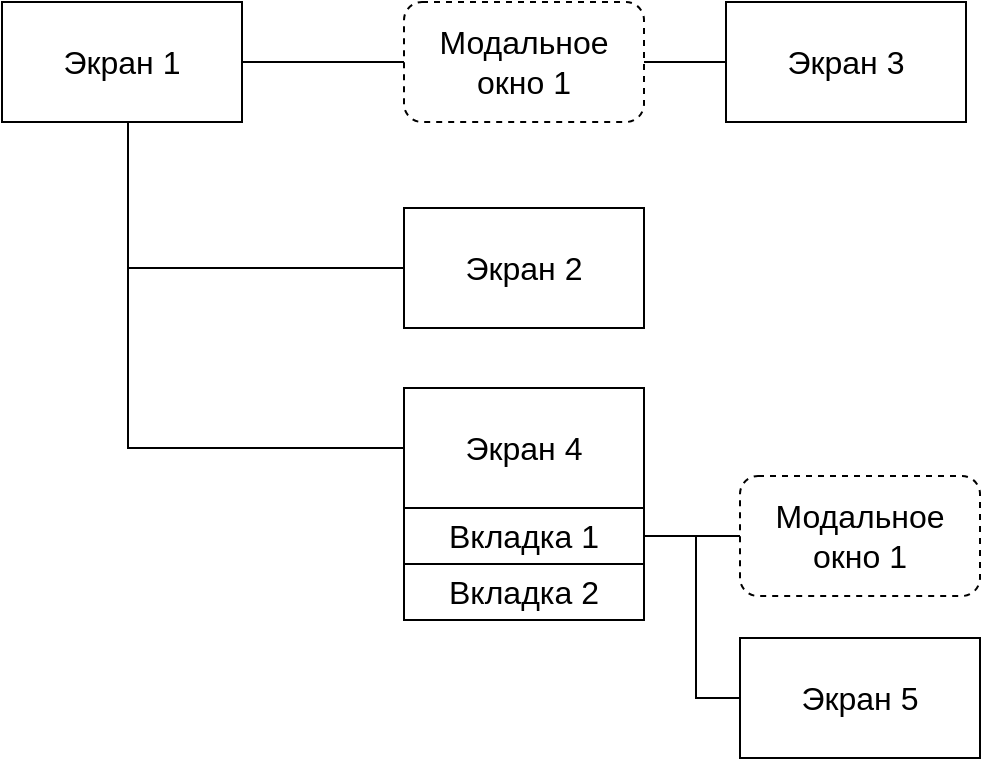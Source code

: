 <mxfile version="21.6.2" type="github">
  <diagram name="Page-1" id="XdYg-4Eie37ftPTnFXVo">
    <mxGraphModel dx="1595" dy="1111" grid="0" gridSize="10" guides="1" tooltips="1" connect="1" arrows="1" fold="1" page="0" pageScale="1" pageWidth="1169" pageHeight="827" math="0" shadow="0">
      <root>
        <mxCell id="0" />
        <mxCell id="1" parent="0" />
        <mxCell id="yDaME5yly37AbOAZvjmR-3" style="edgeStyle=none;curved=1;rounded=0;orthogonalLoop=1;jettySize=auto;html=1;fontSize=12;startSize=8;endSize=8;endArrow=none;endFill=0;" edge="1" parent="1" source="yDaME5yly37AbOAZvjmR-1" target="yDaME5yly37AbOAZvjmR-2">
          <mxGeometry relative="1" as="geometry" />
        </mxCell>
        <mxCell id="yDaME5yly37AbOAZvjmR-7" style="edgeStyle=orthogonalEdgeStyle;rounded=0;orthogonalLoop=1;jettySize=auto;html=1;fontSize=12;startSize=8;endSize=8;endArrow=none;endFill=0;" edge="1" parent="1" source="yDaME5yly37AbOAZvjmR-1" target="yDaME5yly37AbOAZvjmR-6">
          <mxGeometry relative="1" as="geometry">
            <Array as="points">
              <mxPoint x="-86" y="107" />
            </Array>
          </mxGeometry>
        </mxCell>
        <mxCell id="yDaME5yly37AbOAZvjmR-1" value="Экран 1" style="rounded=0;whiteSpace=wrap;html=1;fontSize=16;" vertex="1" parent="1">
          <mxGeometry x="-149" y="-26" width="120" height="60" as="geometry" />
        </mxCell>
        <mxCell id="yDaME5yly37AbOAZvjmR-2" value="Модальное окно 1" style="rounded=1;whiteSpace=wrap;html=1;fontSize=16;dashed=1;" vertex="1" parent="1">
          <mxGeometry x="52" y="-26" width="120" height="60" as="geometry" />
        </mxCell>
        <mxCell id="yDaME5yly37AbOAZvjmR-4" value="Экран 3" style="rounded=0;whiteSpace=wrap;html=1;fontSize=16;" vertex="1" parent="1">
          <mxGeometry x="213" y="-26" width="120" height="60" as="geometry" />
        </mxCell>
        <mxCell id="yDaME5yly37AbOAZvjmR-5" style="edgeStyle=none;curved=1;rounded=0;orthogonalLoop=1;jettySize=auto;html=1;fontSize=12;startSize=8;endSize=8;endArrow=none;endFill=0;" edge="1" parent="1" source="yDaME5yly37AbOAZvjmR-2" target="yDaME5yly37AbOAZvjmR-4">
          <mxGeometry relative="1" as="geometry">
            <mxPoint x="-46" y="14" as="sourcePoint" />
            <mxPoint x="62" y="14" as="targetPoint" />
          </mxGeometry>
        </mxCell>
        <mxCell id="yDaME5yly37AbOAZvjmR-6" value="Экран 2" style="rounded=0;whiteSpace=wrap;html=1;fontSize=16;" vertex="1" parent="1">
          <mxGeometry x="52" y="77" width="120" height="60" as="geometry" />
        </mxCell>
        <mxCell id="yDaME5yly37AbOAZvjmR-8" value="Экран 4" style="rounded=0;whiteSpace=wrap;html=1;fontSize=16;" vertex="1" parent="1">
          <mxGeometry x="52" y="167" width="120" height="60" as="geometry" />
        </mxCell>
        <mxCell id="yDaME5yly37AbOAZvjmR-9" style="edgeStyle=orthogonalEdgeStyle;rounded=0;orthogonalLoop=1;jettySize=auto;html=1;fontSize=12;startSize=8;endSize=8;endArrow=none;endFill=0;" edge="1" parent="1" source="yDaME5yly37AbOAZvjmR-1" target="yDaME5yly37AbOAZvjmR-8">
          <mxGeometry relative="1" as="geometry">
            <mxPoint x="-76" y="44" as="sourcePoint" />
            <mxPoint x="62" y="202" as="targetPoint" />
            <Array as="points">
              <mxPoint x="-86" y="197" />
            </Array>
          </mxGeometry>
        </mxCell>
        <mxCell id="yDaME5yly37AbOAZvjmR-10" value="Модальное окно 1" style="rounded=1;whiteSpace=wrap;html=1;fontSize=16;dashed=1;" vertex="1" parent="1">
          <mxGeometry x="220" y="211" width="120" height="60" as="geometry" />
        </mxCell>
        <mxCell id="yDaME5yly37AbOAZvjmR-11" style="edgeStyle=orthogonalEdgeStyle;rounded=0;orthogonalLoop=1;jettySize=auto;html=1;fontSize=12;startSize=8;endSize=8;endArrow=none;endFill=0;exitX=1;exitY=0.5;exitDx=0;exitDy=0;" edge="1" parent="1" source="yDaME5yly37AbOAZvjmR-13" target="yDaME5yly37AbOAZvjmR-10">
          <mxGeometry relative="1" as="geometry">
            <mxPoint x="242" y="241" as="sourcePoint" />
            <mxPoint x="132" y="253" as="targetPoint" />
            <Array as="points">
              <mxPoint x="177" y="241" />
              <mxPoint x="177" y="241" />
            </Array>
          </mxGeometry>
        </mxCell>
        <mxCell id="yDaME5yly37AbOAZvjmR-13" value="Вкладка 1" style="rounded=0;whiteSpace=wrap;html=1;fontSize=16;" vertex="1" parent="1">
          <mxGeometry x="52" y="227" width="120" height="28" as="geometry" />
        </mxCell>
        <mxCell id="yDaME5yly37AbOAZvjmR-14" value="Вкладка 2" style="rounded=0;whiteSpace=wrap;html=1;fontSize=16;" vertex="1" parent="1">
          <mxGeometry x="52" y="255" width="120" height="28" as="geometry" />
        </mxCell>
        <mxCell id="yDaME5yly37AbOAZvjmR-15" value="Экран 5" style="rounded=0;whiteSpace=wrap;html=1;fontSize=16;" vertex="1" parent="1">
          <mxGeometry x="220" y="292" width="120" height="60" as="geometry" />
        </mxCell>
        <mxCell id="yDaME5yly37AbOAZvjmR-16" style="edgeStyle=orthogonalEdgeStyle;rounded=0;orthogonalLoop=1;jettySize=auto;html=1;fontSize=12;startSize=8;endSize=8;endArrow=none;endFill=0;exitX=1;exitY=0.5;exitDx=0;exitDy=0;" edge="1" parent="1" source="yDaME5yly37AbOAZvjmR-13" target="yDaME5yly37AbOAZvjmR-15">
          <mxGeometry relative="1" as="geometry">
            <mxPoint x="182" y="251" as="sourcePoint" />
            <mxPoint x="230" y="251" as="targetPoint" />
            <Array as="points">
              <mxPoint x="198" y="241" />
              <mxPoint x="198" y="322" />
            </Array>
          </mxGeometry>
        </mxCell>
      </root>
    </mxGraphModel>
  </diagram>
</mxfile>
